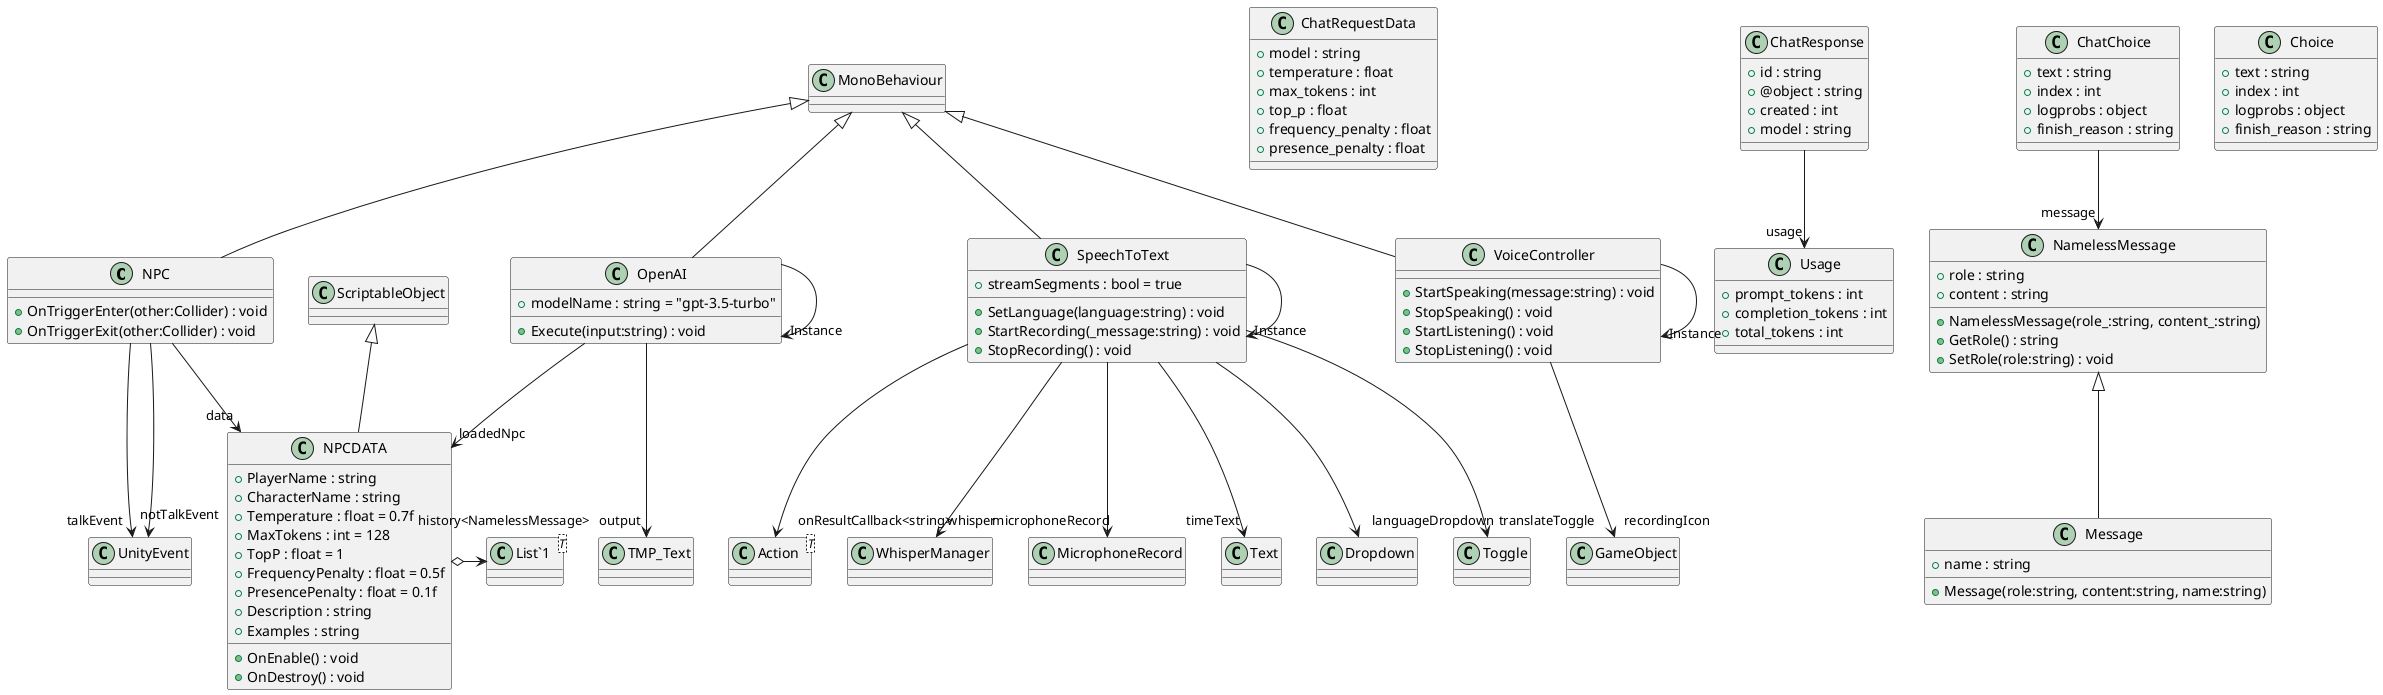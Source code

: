 @startuml
class NPC {
    + OnTriggerEnter(other:Collider) : void
    + OnTriggerExit(other:Collider) : void
}
MonoBehaviour <|-- NPC
NPC --> "talkEvent" UnityEvent
NPC --> "notTalkEvent" UnityEvent
NPC --> "data" NPCDATA
class OpenAI {
    + modelName : string = "gpt-3.5-turbo"
    + Execute(input:string) : void
}
MonoBehaviour <|-- OpenAI
OpenAI --> "loadedNpc" NPCDATA
OpenAI --> "Instance" OpenAI
OpenAI --> "output" TMP_Text
class ChatRequestData {
    + model : string
    + temperature : float
    + max_tokens : int
    + top_p : float
    + frequency_penalty : float
    + presence_penalty : float
}
class ChatResponse {
    + id : string
    + @object : string
    + created : int
    + model : string
}
class ChatChoice {
    + text : string
    + index : int
    + logprobs : object
    + finish_reason : string
}
class Choice {
    + text : string
    + index : int
    + logprobs : object
    + finish_reason : string
}
class Usage {
    + prompt_tokens : int
    + completion_tokens : int
    + total_tokens : int
}
class NamelessMessage {
    + role : string
    + content : string
    + NamelessMessage(role_:string, content_:string)
    + GetRole() : string
    + SetRole(role:string) : void
}
class Message {
    + name : string
    + Message(role:string, content:string, name:string)
}
ChatResponse --> "usage" Usage
ChatChoice --> "message" NamelessMessage
NamelessMessage <|-- Message
class SpeechToText {
    + streamSegments : bool = true
    + SetLanguage(language:string) : void
    + StartRecording(_message:string) : void
    + StopRecording() : void
}
class "Action"<T> {
}
MonoBehaviour <|-- SpeechToText
SpeechToText --> "onResultCallback<string>" "Action"
SpeechToText --> "whisper" WhisperManager
SpeechToText --> "microphoneRecord" MicrophoneRecord
SpeechToText --> "timeText" Text
SpeechToText --> "languageDropdown" Dropdown
SpeechToText --> "translateToggle" Toggle
SpeechToText --> "Instance" SpeechToText
class VoiceController {
    + StartSpeaking(message:string) : void
    + StopSpeaking() : void
    + StartListening() : void
    + StopListening() : void
}
MonoBehaviour <|-- VoiceController
VoiceController --> "Instance" VoiceController

VoiceController --> "recordingIcon" GameObject
class NPCDATA {
    + PlayerName : string
    + CharacterName : string
    + Temperature : float = 0.7f
    + MaxTokens : int = 128
    + TopP : float = 1
    + FrequencyPenalty : float = 0.5f
    + PresencePenalty : float = 0.1f
    + Description : string
    + Examples : string
    + OnEnable() : void
    + OnDestroy() : void
}
class "List`1"<T> {
}
ScriptableObject <|-- NPCDATA
NPCDATA o-> "history<NamelessMessage>" "List`1"
@enduml
